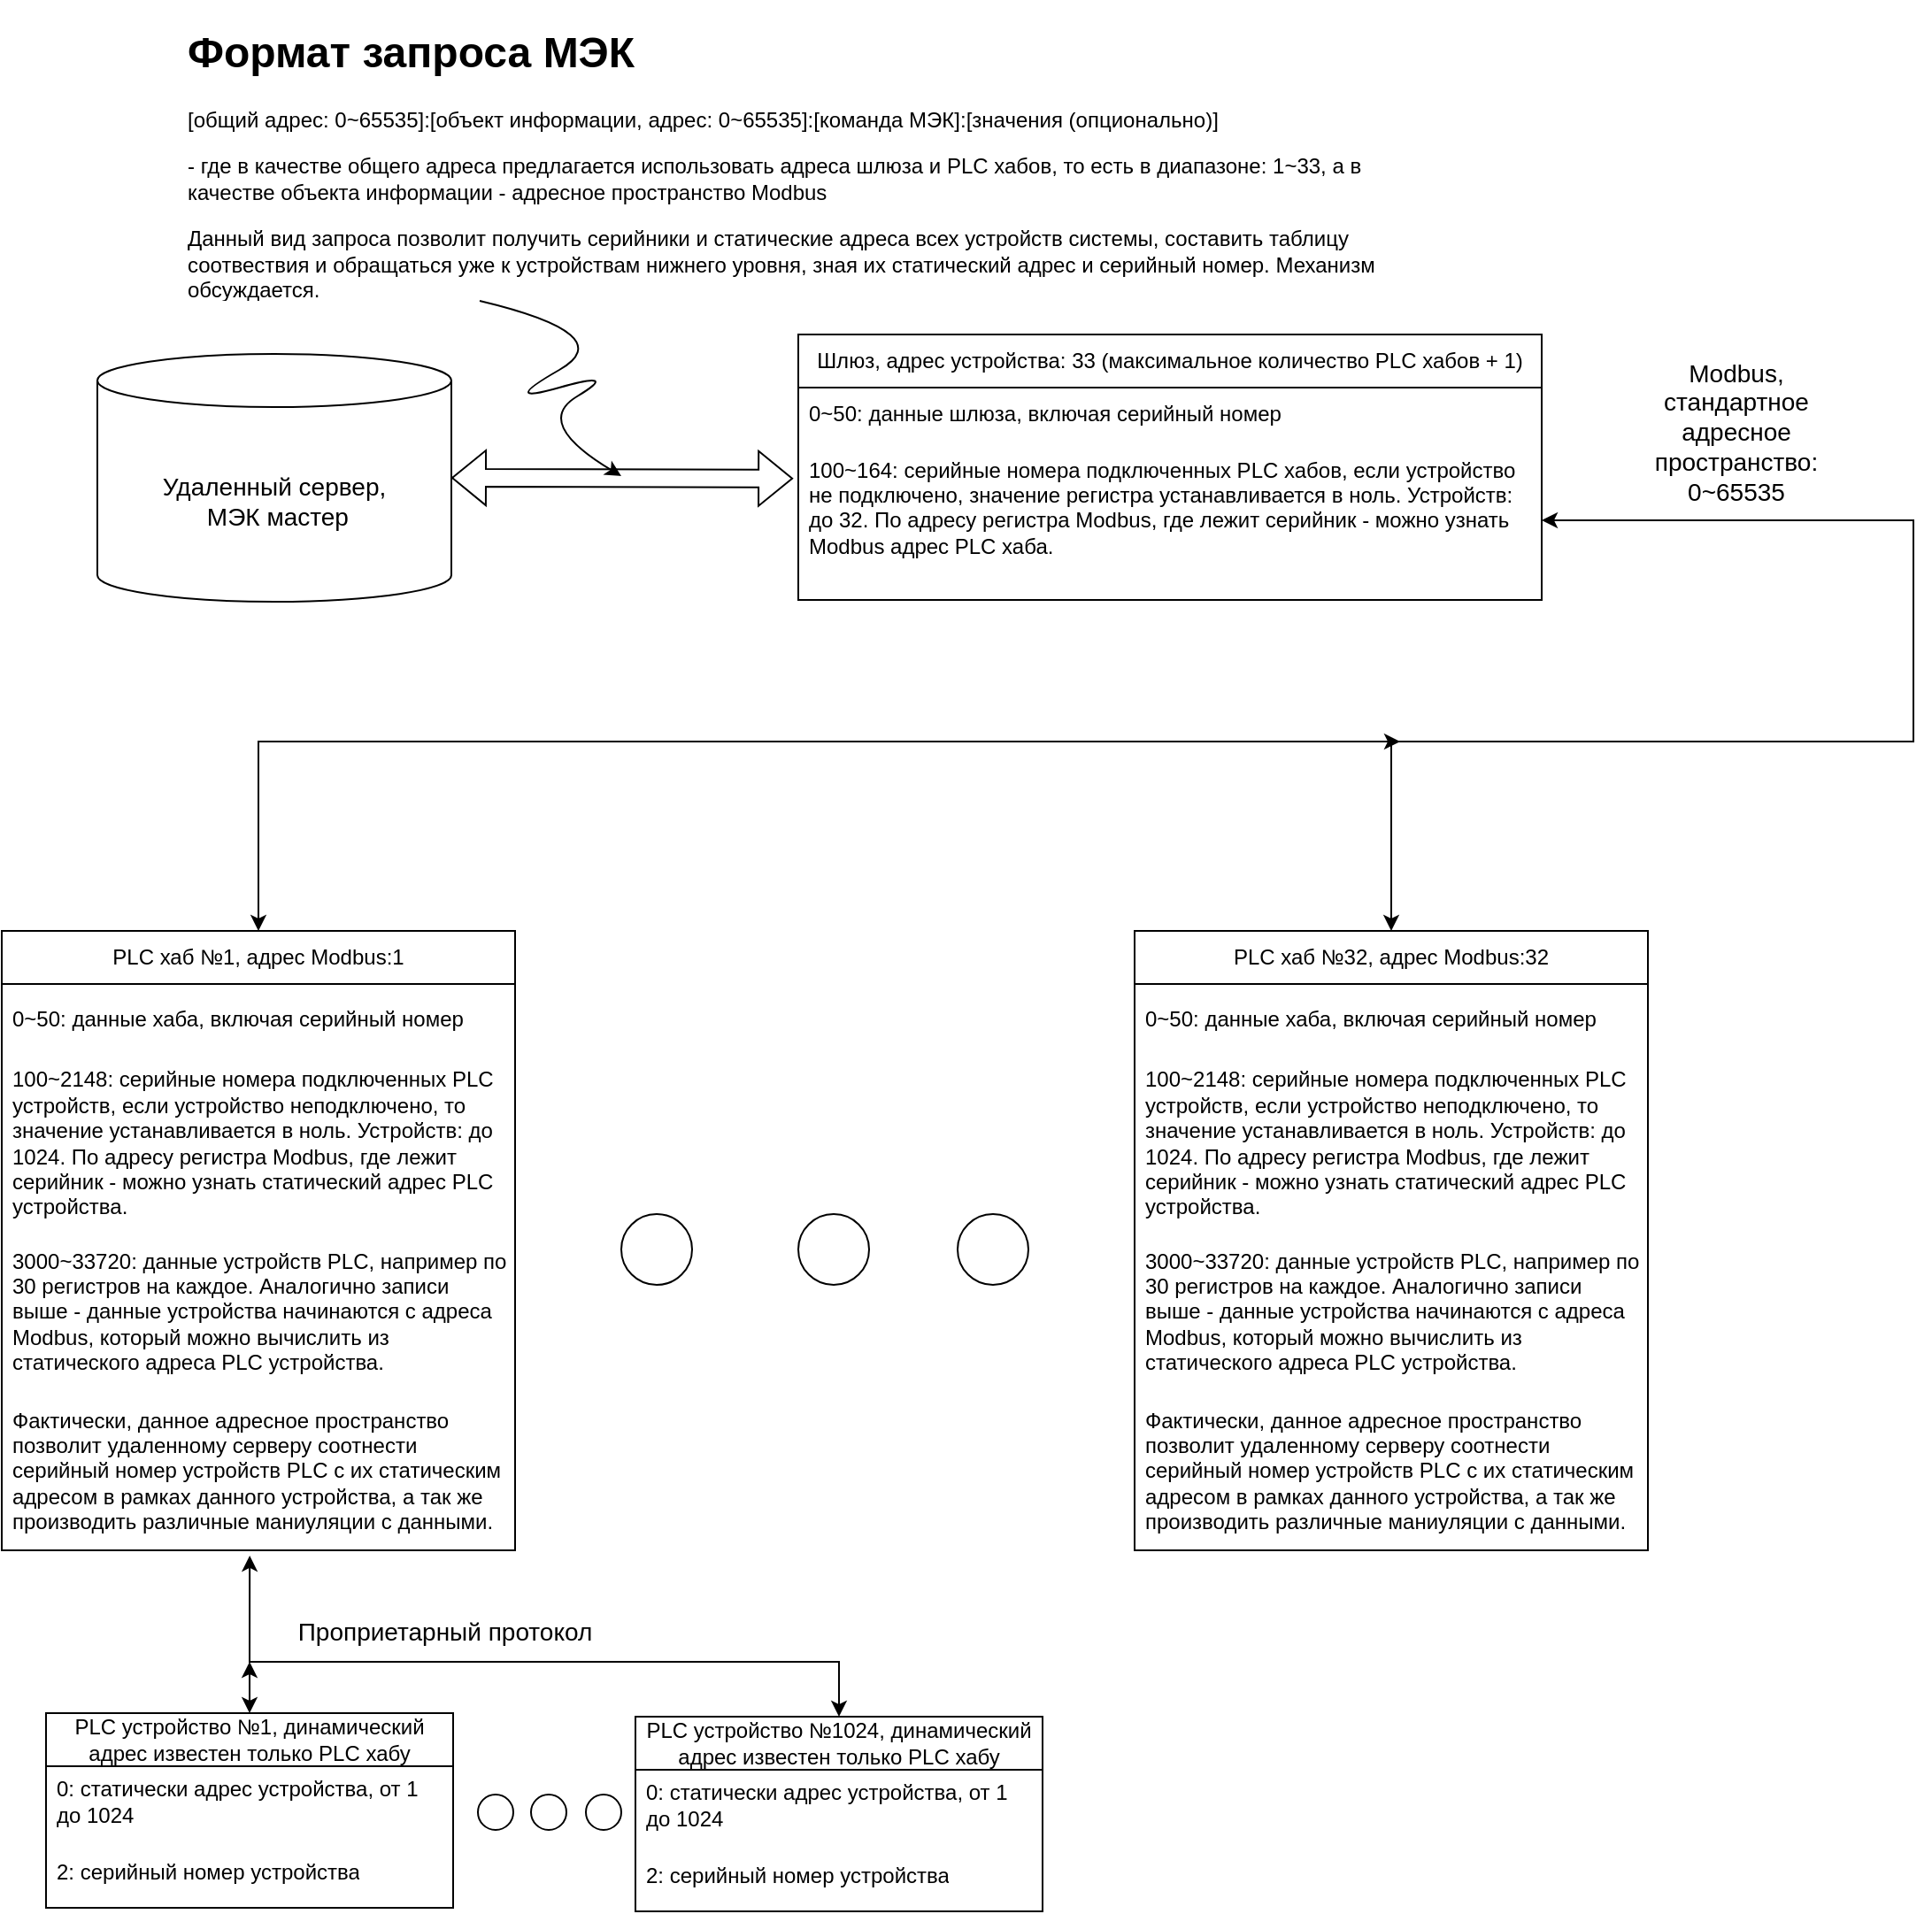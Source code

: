 <mxfile version="23.1.5" type="github">
  <diagram name="Страница — 1" id="g3XDoeVtDIhqBWvHhiLf">
    <mxGraphModel dx="1562" dy="4153" grid="1" gridSize="10" guides="1" tooltips="1" connect="1" arrows="1" fold="1" page="1" pageScale="1" pageWidth="2339" pageHeight="3300" math="0" shadow="0">
      <root>
        <mxCell id="0" />
        <mxCell id="1" parent="0" />
        <mxCell id="-0UsEFb4lN7PsdeG_HUj-1" value="&lt;font style=&quot;font-size: 14px;&quot;&gt;Удаленный сервер,&lt;br&gt;&amp;nbsp;МЭК мастер&lt;/font&gt;" style="shape=cylinder3;whiteSpace=wrap;html=1;boundedLbl=1;backgroundOutline=1;size=15;" vertex="1" parent="1">
          <mxGeometry x="344" y="181" width="200" height="140" as="geometry" />
        </mxCell>
        <mxCell id="-0UsEFb4lN7PsdeG_HUj-4" value="PLC хаб №1, адрес Modbus:1" style="swimlane;fontStyle=0;childLayout=stackLayout;horizontal=1;startSize=30;horizontalStack=0;resizeParent=1;resizeParentMax=0;resizeLast=0;collapsible=1;marginBottom=0;whiteSpace=wrap;html=1;" vertex="1" parent="1">
          <mxGeometry x="290" y="507" width="290" height="350" as="geometry" />
        </mxCell>
        <mxCell id="-0UsEFb4lN7PsdeG_HUj-6" value="0~50: данные хаба, включая серийный номер" style="text;strokeColor=none;fillColor=none;align=left;verticalAlign=middle;spacingLeft=4;spacingRight=4;overflow=hidden;points=[[0,0.5],[1,0.5]];portConstraint=eastwest;rotatable=0;whiteSpace=wrap;html=1;" vertex="1" parent="-0UsEFb4lN7PsdeG_HUj-4">
          <mxGeometry y="30" width="290" height="40" as="geometry" />
        </mxCell>
        <mxCell id="-0UsEFb4lN7PsdeG_HUj-8" value="100~2148: серийные номера подключенных PLC устройств, если устройство неподключено, то значение устанавливается в ноль. Устройств: до 1024. По адресу регистра Modbus, где лежит серийник - можно узнать статический адрес PLC устройства." style="text;strokeColor=none;fillColor=none;align=left;verticalAlign=middle;spacingLeft=4;spacingRight=4;overflow=hidden;points=[[0,0.5],[1,0.5]];portConstraint=eastwest;rotatable=0;whiteSpace=wrap;html=1;" vertex="1" parent="-0UsEFb4lN7PsdeG_HUj-4">
          <mxGeometry y="70" width="290" height="100" as="geometry" />
        </mxCell>
        <mxCell id="-0UsEFb4lN7PsdeG_HUj-7" value="3000~33720: данные устройств PLC, например по 30 регистров на каждое. Аналогично записи выше - данные устройства начинаются с адреса Modbus, который можно вычислить из статического адреса PLC устройства." style="text;strokeColor=none;fillColor=none;align=left;verticalAlign=middle;spacingLeft=4;spacingRight=4;overflow=hidden;points=[[0,0.5],[1,0.5]];portConstraint=eastwest;rotatable=0;whiteSpace=wrap;html=1;" vertex="1" parent="-0UsEFb4lN7PsdeG_HUj-4">
          <mxGeometry y="170" width="290" height="90" as="geometry" />
        </mxCell>
        <mxCell id="-0UsEFb4lN7PsdeG_HUj-9" value="Фактически, данное адресное пространство позволит удаленному серверу соотнести серийный номер устройств PLC с их статическим адресом в рамках данного устройства, а так же производить различные маниуляции с данными." style="text;strokeColor=none;fillColor=none;align=left;verticalAlign=middle;spacingLeft=4;spacingRight=4;overflow=hidden;points=[[0,0.5],[1,0.5]];portConstraint=eastwest;rotatable=0;whiteSpace=wrap;html=1;" vertex="1" parent="-0UsEFb4lN7PsdeG_HUj-4">
          <mxGeometry y="260" width="290" height="90" as="geometry" />
        </mxCell>
        <mxCell id="-0UsEFb4lN7PsdeG_HUj-11" value="Шлюз, адрес устройства: 33 (максимальное количество PLC хабов + 1)" style="swimlane;fontStyle=0;childLayout=stackLayout;horizontal=1;startSize=30;horizontalStack=0;resizeParent=1;resizeParentMax=0;resizeLast=0;collapsible=1;marginBottom=0;whiteSpace=wrap;html=1;" vertex="1" parent="1">
          <mxGeometry x="740" y="170" width="420" height="150" as="geometry" />
        </mxCell>
        <mxCell id="-0UsEFb4lN7PsdeG_HUj-12" value="0~50: данные шлюза, включая серийный номер" style="text;strokeColor=none;fillColor=none;align=left;verticalAlign=middle;spacingLeft=4;spacingRight=4;overflow=hidden;points=[[0,0.5],[1,0.5]];portConstraint=eastwest;rotatable=0;whiteSpace=wrap;html=1;" vertex="1" parent="-0UsEFb4lN7PsdeG_HUj-11">
          <mxGeometry y="30" width="420" height="30" as="geometry" />
        </mxCell>
        <mxCell id="-0UsEFb4lN7PsdeG_HUj-13" value="100~164: серийные номера подключенных PLC хабов, если устройство не подключено, значение регистра устанавливается в ноль. Устройств: до 32. По адресу регистра Modbus, где лежит серийник - можно узнать Modbus адрес PLC хаба.&lt;div&gt;&lt;br&gt;&lt;/div&gt;" style="text;strokeColor=none;fillColor=none;align=left;verticalAlign=middle;spacingLeft=4;spacingRight=4;overflow=hidden;points=[[0,0.5],[1,0.5]];portConstraint=eastwest;rotatable=0;whiteSpace=wrap;html=1;" vertex="1" parent="-0UsEFb4lN7PsdeG_HUj-11">
          <mxGeometry y="60" width="420" height="90" as="geometry" />
        </mxCell>
        <mxCell id="-0UsEFb4lN7PsdeG_HUj-15" value="PLC хаб №32, адрес Modbus:32" style="swimlane;fontStyle=0;childLayout=stackLayout;horizontal=1;startSize=30;horizontalStack=0;resizeParent=1;resizeParentMax=0;resizeLast=0;collapsible=1;marginBottom=0;whiteSpace=wrap;html=1;" vertex="1" parent="1">
          <mxGeometry x="930" y="507" width="290" height="350" as="geometry" />
        </mxCell>
        <mxCell id="-0UsEFb4lN7PsdeG_HUj-16" value="0~50: данные хаба, включая серийный номер" style="text;strokeColor=none;fillColor=none;align=left;verticalAlign=middle;spacingLeft=4;spacingRight=4;overflow=hidden;points=[[0,0.5],[1,0.5]];portConstraint=eastwest;rotatable=0;whiteSpace=wrap;html=1;" vertex="1" parent="-0UsEFb4lN7PsdeG_HUj-15">
          <mxGeometry y="30" width="290" height="40" as="geometry" />
        </mxCell>
        <mxCell id="-0UsEFb4lN7PsdeG_HUj-17" value="100~2148: серийные номера подключенных PLC устройств, если устройство неподключено, то значение устанавливается в ноль. Устройств: до 1024. По адресу регистра Modbus, где лежит серийник - можно узнать статический адрес PLC устройства." style="text;strokeColor=none;fillColor=none;align=left;verticalAlign=middle;spacingLeft=4;spacingRight=4;overflow=hidden;points=[[0,0.5],[1,0.5]];portConstraint=eastwest;rotatable=0;whiteSpace=wrap;html=1;" vertex="1" parent="-0UsEFb4lN7PsdeG_HUj-15">
          <mxGeometry y="70" width="290" height="100" as="geometry" />
        </mxCell>
        <mxCell id="-0UsEFb4lN7PsdeG_HUj-18" value="3000~33720: данные устройств PLC, например по 30 регистров на каждое. Аналогично записи выше - данные устройства начинаются с адреса Modbus, который можно вычислить из статического адреса PLC устройства." style="text;strokeColor=none;fillColor=none;align=left;verticalAlign=middle;spacingLeft=4;spacingRight=4;overflow=hidden;points=[[0,0.5],[1,0.5]];portConstraint=eastwest;rotatable=0;whiteSpace=wrap;html=1;" vertex="1" parent="-0UsEFb4lN7PsdeG_HUj-15">
          <mxGeometry y="170" width="290" height="90" as="geometry" />
        </mxCell>
        <mxCell id="-0UsEFb4lN7PsdeG_HUj-19" value="Фактически, данное адресное пространство позволит удаленному серверу соотнести серийный номер устройств PLC с их статическим адресом в рамках данного устройства, а так же производить различные маниуляции с данными." style="text;strokeColor=none;fillColor=none;align=left;verticalAlign=middle;spacingLeft=4;spacingRight=4;overflow=hidden;points=[[0,0.5],[1,0.5]];portConstraint=eastwest;rotatable=0;whiteSpace=wrap;html=1;" vertex="1" parent="-0UsEFb4lN7PsdeG_HUj-15">
          <mxGeometry y="260" width="290" height="90" as="geometry" />
        </mxCell>
        <mxCell id="-0UsEFb4lN7PsdeG_HUj-20" value="" style="ellipse;whiteSpace=wrap;html=1;" vertex="1" parent="1">
          <mxGeometry x="640" y="667" width="40" height="40" as="geometry" />
        </mxCell>
        <mxCell id="-0UsEFb4lN7PsdeG_HUj-21" value="" style="ellipse;whiteSpace=wrap;html=1;" vertex="1" parent="1">
          <mxGeometry x="740" y="667" width="40" height="40" as="geometry" />
        </mxCell>
        <mxCell id="-0UsEFb4lN7PsdeG_HUj-23" value="" style="ellipse;whiteSpace=wrap;html=1;" vertex="1" parent="1">
          <mxGeometry x="830" y="667" width="40" height="40" as="geometry" />
        </mxCell>
        <mxCell id="-0UsEFb4lN7PsdeG_HUj-26" value="" style="endArrow=classic;startArrow=classic;html=1;rounded=0;entryX=1;entryY=0.5;entryDx=0;entryDy=0;exitX=0.5;exitY=0;exitDx=0;exitDy=0;" edge="1" parent="1" source="-0UsEFb4lN7PsdeG_HUj-15" target="-0UsEFb4lN7PsdeG_HUj-13">
          <mxGeometry width="50" height="50" relative="1" as="geometry">
            <mxPoint x="760" y="420" as="sourcePoint" />
            <mxPoint x="810" y="370" as="targetPoint" />
            <Array as="points">
              <mxPoint x="1075" y="400" />
              <mxPoint x="1230" y="400" />
              <mxPoint x="1370" y="400" />
              <mxPoint x="1370" y="275" />
              <mxPoint x="1230" y="275" />
            </Array>
          </mxGeometry>
        </mxCell>
        <mxCell id="-0UsEFb4lN7PsdeG_HUj-27" value="" style="endArrow=classic;startArrow=classic;html=1;rounded=0;exitX=0.5;exitY=0;exitDx=0;exitDy=0;" edge="1" parent="1" source="-0UsEFb4lN7PsdeG_HUj-4">
          <mxGeometry width="50" height="50" relative="1" as="geometry">
            <mxPoint x="760" y="420" as="sourcePoint" />
            <mxPoint x="1080" y="400" as="targetPoint" />
            <Array as="points">
              <mxPoint x="435" y="400" />
            </Array>
          </mxGeometry>
        </mxCell>
        <mxCell id="-0UsEFb4lN7PsdeG_HUj-28" value="&lt;font style=&quot;font-size: 14px;&quot;&gt;Modbus, стандартное адресное пространство: 0~65535&lt;/font&gt;" style="text;html=1;align=center;verticalAlign=middle;whiteSpace=wrap;rounded=0;" vertex="1" parent="1">
          <mxGeometry x="1240" y="210" width="60" height="30" as="geometry" />
        </mxCell>
        <mxCell id="-0UsEFb4lN7PsdeG_HUj-31" value="" style="shape=flexArrow;endArrow=classic;startArrow=classic;html=1;rounded=0;entryX=-0.007;entryY=0.238;entryDx=0;entryDy=0;entryPerimeter=0;exitX=1;exitY=0.5;exitDx=0;exitDy=0;exitPerimeter=0;" edge="1" parent="1" source="-0UsEFb4lN7PsdeG_HUj-1" target="-0UsEFb4lN7PsdeG_HUj-13">
          <mxGeometry width="100" height="100" relative="1" as="geometry">
            <mxPoint x="590" y="290" as="sourcePoint" />
            <mxPoint x="690" y="190" as="targetPoint" />
          </mxGeometry>
        </mxCell>
        <mxCell id="-0UsEFb4lN7PsdeG_HUj-32" value="&lt;h1&gt;Формат запроса МЭК&lt;/h1&gt;&lt;p&gt;[общий адрес: 0~65535]:[объект информации, адрес: 0~65535]:[команда МЭК]:[значения (опционально)]&lt;/p&gt;&lt;p&gt;- где в качестве общего адреса предлагается использовать адреса шлюза и PLC хабов, то есть в диапазоне: 1~33,&amp;nbsp;&lt;span style=&quot;background-color: initial;&quot;&gt;а в качестве объекта информации - адресное пространство Modbus&lt;/span&gt;&lt;/p&gt;&lt;p&gt;Данный вид запроса позволит получить серийники и статические адреса всех устройств системы, составить таблицу соотвествия и обращаться уже к устройствам нижнего уровня, зная их статический адрес и серийный номер. Механизм обсуждается.&lt;/p&gt;" style="text;html=1;spacing=5;spacingTop=-20;whiteSpace=wrap;overflow=hidden;rounded=0;" vertex="1" parent="1">
          <mxGeometry x="390" y="-9" width="680" height="160" as="geometry" />
        </mxCell>
        <mxCell id="-0UsEFb4lN7PsdeG_HUj-33" value="" style="curved=1;endArrow=classic;html=1;rounded=0;exitX=0.25;exitY=1;exitDx=0;exitDy=0;" edge="1" parent="1" source="-0UsEFb4lN7PsdeG_HUj-32">
          <mxGeometry width="50" height="50" relative="1" as="geometry">
            <mxPoint x="760" y="300" as="sourcePoint" />
            <mxPoint x="640" y="250" as="targetPoint" />
            <Array as="points">
              <mxPoint x="640" y="170" />
              <mxPoint x="570" y="210" />
              <mxPoint x="640" y="190" />
              <mxPoint x="590" y="220" />
            </Array>
          </mxGeometry>
        </mxCell>
        <mxCell id="-0UsEFb4lN7PsdeG_HUj-34" value="PLC устройство №1, динамический адрес известен только PLC хабу" style="swimlane;fontStyle=0;childLayout=stackLayout;horizontal=1;startSize=30;horizontalStack=0;resizeParent=1;resizeParentMax=0;resizeLast=0;collapsible=1;marginBottom=0;whiteSpace=wrap;html=1;" vertex="1" parent="1">
          <mxGeometry x="315" y="949" width="230" height="110" as="geometry" />
        </mxCell>
        <mxCell id="-0UsEFb4lN7PsdeG_HUj-35" value="0: статически адрес устройства, от 1 до 1024" style="text;strokeColor=none;fillColor=none;align=left;verticalAlign=middle;spacingLeft=4;spacingRight=4;overflow=hidden;points=[[0,0.5],[1,0.5]];portConstraint=eastwest;rotatable=0;whiteSpace=wrap;html=1;" vertex="1" parent="-0UsEFb4lN7PsdeG_HUj-34">
          <mxGeometry y="30" width="230" height="40" as="geometry" />
        </mxCell>
        <mxCell id="-0UsEFb4lN7PsdeG_HUj-36" value="2: серийный номер устройства" style="text;strokeColor=none;fillColor=none;align=left;verticalAlign=middle;spacingLeft=4;spacingRight=4;overflow=hidden;points=[[0,0.5],[1,0.5]];portConstraint=eastwest;rotatable=0;whiteSpace=wrap;html=1;" vertex="1" parent="-0UsEFb4lN7PsdeG_HUj-34">
          <mxGeometry y="70" width="230" height="40" as="geometry" />
        </mxCell>
        <mxCell id="-0UsEFb4lN7PsdeG_HUj-38" value="PLC устройство №1024, динамический адрес известен только PLC хабу" style="swimlane;fontStyle=0;childLayout=stackLayout;horizontal=1;startSize=30;horizontalStack=0;resizeParent=1;resizeParentMax=0;resizeLast=0;collapsible=1;marginBottom=0;whiteSpace=wrap;html=1;" vertex="1" parent="1">
          <mxGeometry x="648" y="951" width="230" height="110" as="geometry" />
        </mxCell>
        <mxCell id="-0UsEFb4lN7PsdeG_HUj-39" value="0: статически адрес устройства, от 1 до 1024" style="text;strokeColor=none;fillColor=none;align=left;verticalAlign=middle;spacingLeft=4;spacingRight=4;overflow=hidden;points=[[0,0.5],[1,0.5]];portConstraint=eastwest;rotatable=0;whiteSpace=wrap;html=1;" vertex="1" parent="-0UsEFb4lN7PsdeG_HUj-38">
          <mxGeometry y="30" width="230" height="40" as="geometry" />
        </mxCell>
        <mxCell id="-0UsEFb4lN7PsdeG_HUj-40" value="2: серийный номер устройства" style="text;strokeColor=none;fillColor=none;align=left;verticalAlign=middle;spacingLeft=4;spacingRight=4;overflow=hidden;points=[[0,0.5],[1,0.5]];portConstraint=eastwest;rotatable=0;whiteSpace=wrap;html=1;" vertex="1" parent="-0UsEFb4lN7PsdeG_HUj-38">
          <mxGeometry y="70" width="230" height="40" as="geometry" />
        </mxCell>
        <mxCell id="-0UsEFb4lN7PsdeG_HUj-41" value="" style="ellipse;whiteSpace=wrap;html=1;" vertex="1" parent="1">
          <mxGeometry x="559" y="995" width="20" height="20" as="geometry" />
        </mxCell>
        <mxCell id="-0UsEFb4lN7PsdeG_HUj-42" value="" style="ellipse;whiteSpace=wrap;html=1;" vertex="1" parent="1">
          <mxGeometry x="589" y="995" width="20" height="20" as="geometry" />
        </mxCell>
        <mxCell id="-0UsEFb4lN7PsdeG_HUj-43" value="" style="ellipse;whiteSpace=wrap;html=1;" vertex="1" parent="1">
          <mxGeometry x="620" y="995" width="20" height="20" as="geometry" />
        </mxCell>
        <mxCell id="-0UsEFb4lN7PsdeG_HUj-45" value="" style="endArrow=classic;startArrow=classic;html=1;rounded=0;entryX=0.483;entryY=1.033;entryDx=0;entryDy=0;entryPerimeter=0;exitX=0.5;exitY=0;exitDx=0;exitDy=0;" edge="1" parent="1" source="-0UsEFb4lN7PsdeG_HUj-38" target="-0UsEFb4lN7PsdeG_HUj-9">
          <mxGeometry width="50" height="50" relative="1" as="geometry">
            <mxPoint x="380" y="920" as="sourcePoint" />
            <mxPoint x="430" y="870" as="targetPoint" />
            <Array as="points">
              <mxPoint x="763" y="920" />
              <mxPoint x="430" y="920" />
            </Array>
          </mxGeometry>
        </mxCell>
        <mxCell id="-0UsEFb4lN7PsdeG_HUj-46" value="" style="endArrow=classic;startArrow=classic;html=1;rounded=0;exitX=0.5;exitY=0;exitDx=0;exitDy=0;" edge="1" parent="1" source="-0UsEFb4lN7PsdeG_HUj-34">
          <mxGeometry width="50" height="50" relative="1" as="geometry">
            <mxPoint x="760" y="900" as="sourcePoint" />
            <mxPoint x="430" y="920" as="targetPoint" />
          </mxGeometry>
        </mxCell>
        <mxCell id="-0UsEFb4lN7PsdeG_HUj-47" value="&lt;span style=&quot;font-size: 14px;&quot;&gt;Проприетарный протокол&lt;/span&gt;" style="text;html=1;align=center;verticalAlign=middle;resizable=0;points=[];autosize=1;strokeColor=none;fillColor=none;" vertex="1" parent="1">
          <mxGeometry x="445" y="888" width="190" height="30" as="geometry" />
        </mxCell>
      </root>
    </mxGraphModel>
  </diagram>
</mxfile>
